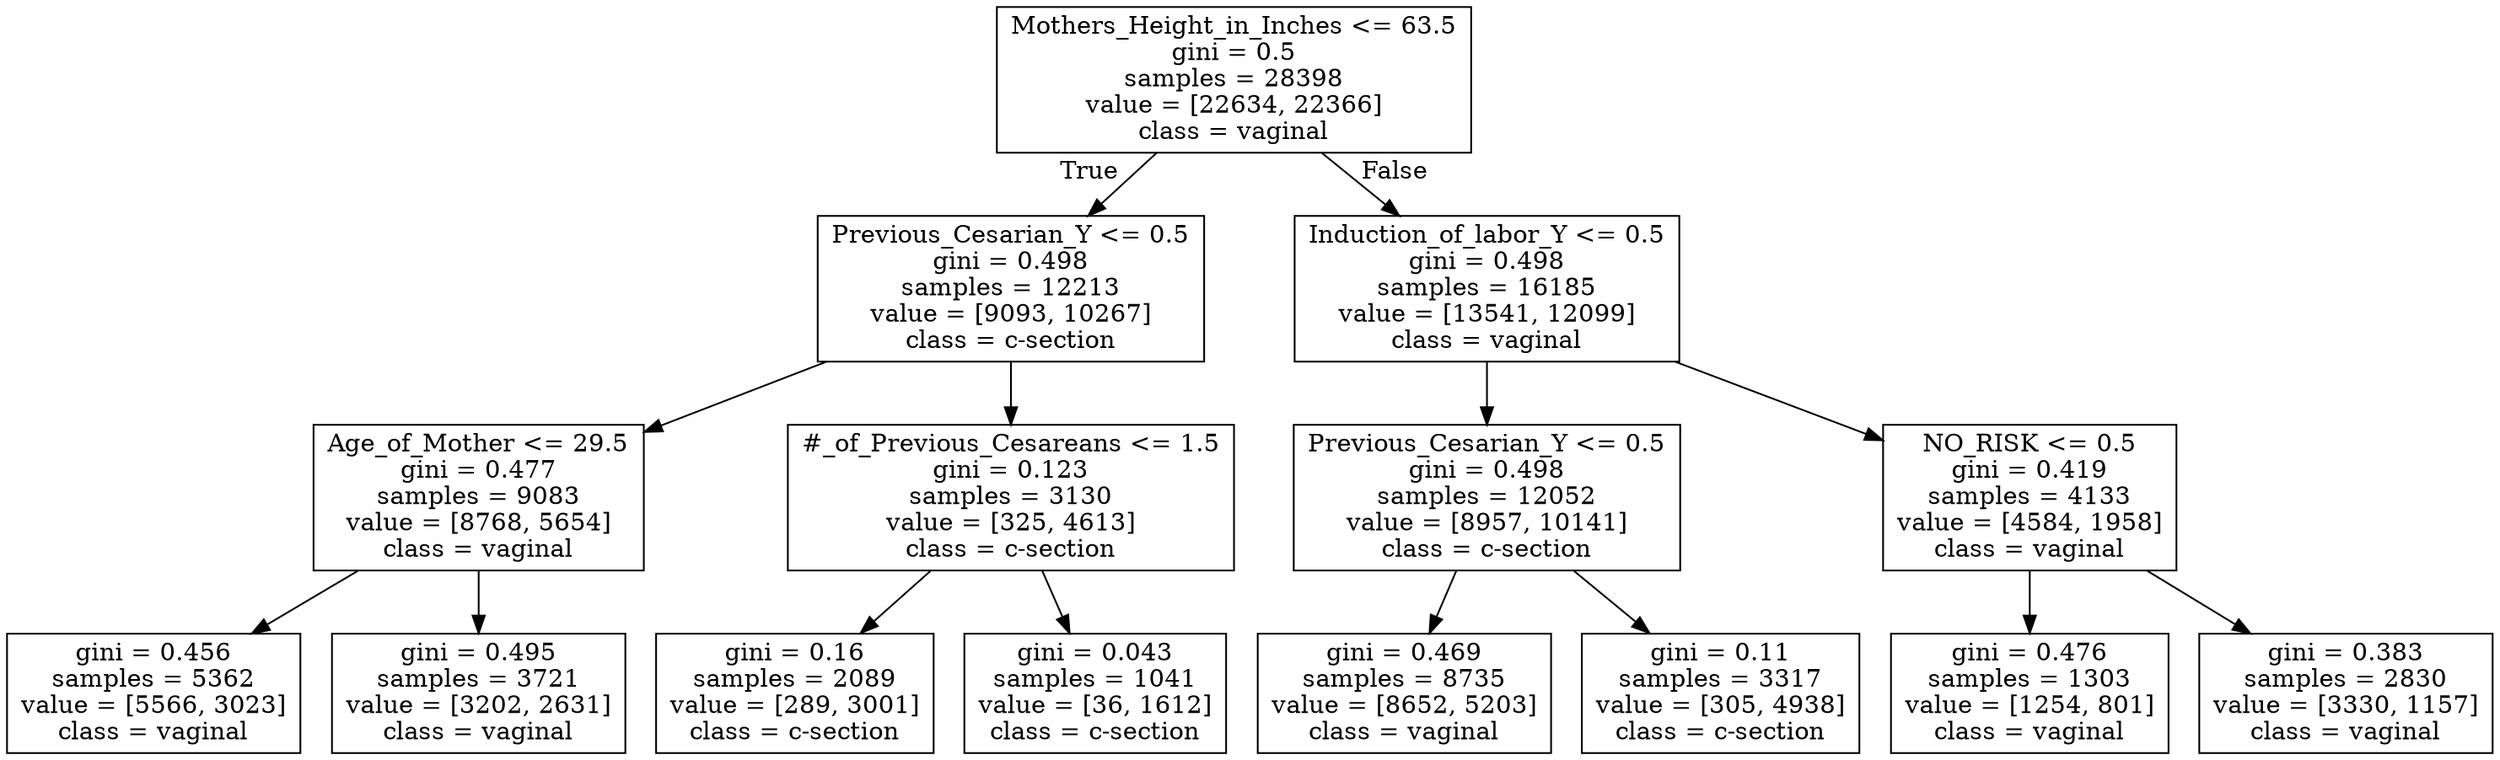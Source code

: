 digraph Tree {
node [shape=box] ;
0 [label="Mothers_Height_in_Inches <= 63.5\ngini = 0.5\nsamples = 28398\nvalue = [22634, 22366]\nclass = vaginal"] ;
1 [label="Previous_Cesarian_Y <= 0.5\ngini = 0.498\nsamples = 12213\nvalue = [9093, 10267]\nclass = c-section"] ;
0 -> 1 [labeldistance=2.5, labelangle=45, headlabel="True"] ;
2 [label="Age_of_Mother <= 29.5\ngini = 0.477\nsamples = 9083\nvalue = [8768, 5654]\nclass = vaginal"] ;
1 -> 2 ;
3 [label="gini = 0.456\nsamples = 5362\nvalue = [5566, 3023]\nclass = vaginal"] ;
2 -> 3 ;
4 [label="gini = 0.495\nsamples = 3721\nvalue = [3202, 2631]\nclass = vaginal"] ;
2 -> 4 ;
5 [label="#_of_Previous_Cesareans <= 1.5\ngini = 0.123\nsamples = 3130\nvalue = [325, 4613]\nclass = c-section"] ;
1 -> 5 ;
6 [label="gini = 0.16\nsamples = 2089\nvalue = [289, 3001]\nclass = c-section"] ;
5 -> 6 ;
7 [label="gini = 0.043\nsamples = 1041\nvalue = [36, 1612]\nclass = c-section"] ;
5 -> 7 ;
8 [label="Induction_of_labor_Y <= 0.5\ngini = 0.498\nsamples = 16185\nvalue = [13541, 12099]\nclass = vaginal"] ;
0 -> 8 [labeldistance=2.5, labelangle=-45, headlabel="False"] ;
9 [label="Previous_Cesarian_Y <= 0.5\ngini = 0.498\nsamples = 12052\nvalue = [8957, 10141]\nclass = c-section"] ;
8 -> 9 ;
10 [label="gini = 0.469\nsamples = 8735\nvalue = [8652, 5203]\nclass = vaginal"] ;
9 -> 10 ;
11 [label="gini = 0.11\nsamples = 3317\nvalue = [305, 4938]\nclass = c-section"] ;
9 -> 11 ;
12 [label="NO_RISK <= 0.5\ngini = 0.419\nsamples = 4133\nvalue = [4584, 1958]\nclass = vaginal"] ;
8 -> 12 ;
13 [label="gini = 0.476\nsamples = 1303\nvalue = [1254, 801]\nclass = vaginal"] ;
12 -> 13 ;
14 [label="gini = 0.383\nsamples = 2830\nvalue = [3330, 1157]\nclass = vaginal"] ;
12 -> 14 ;
}